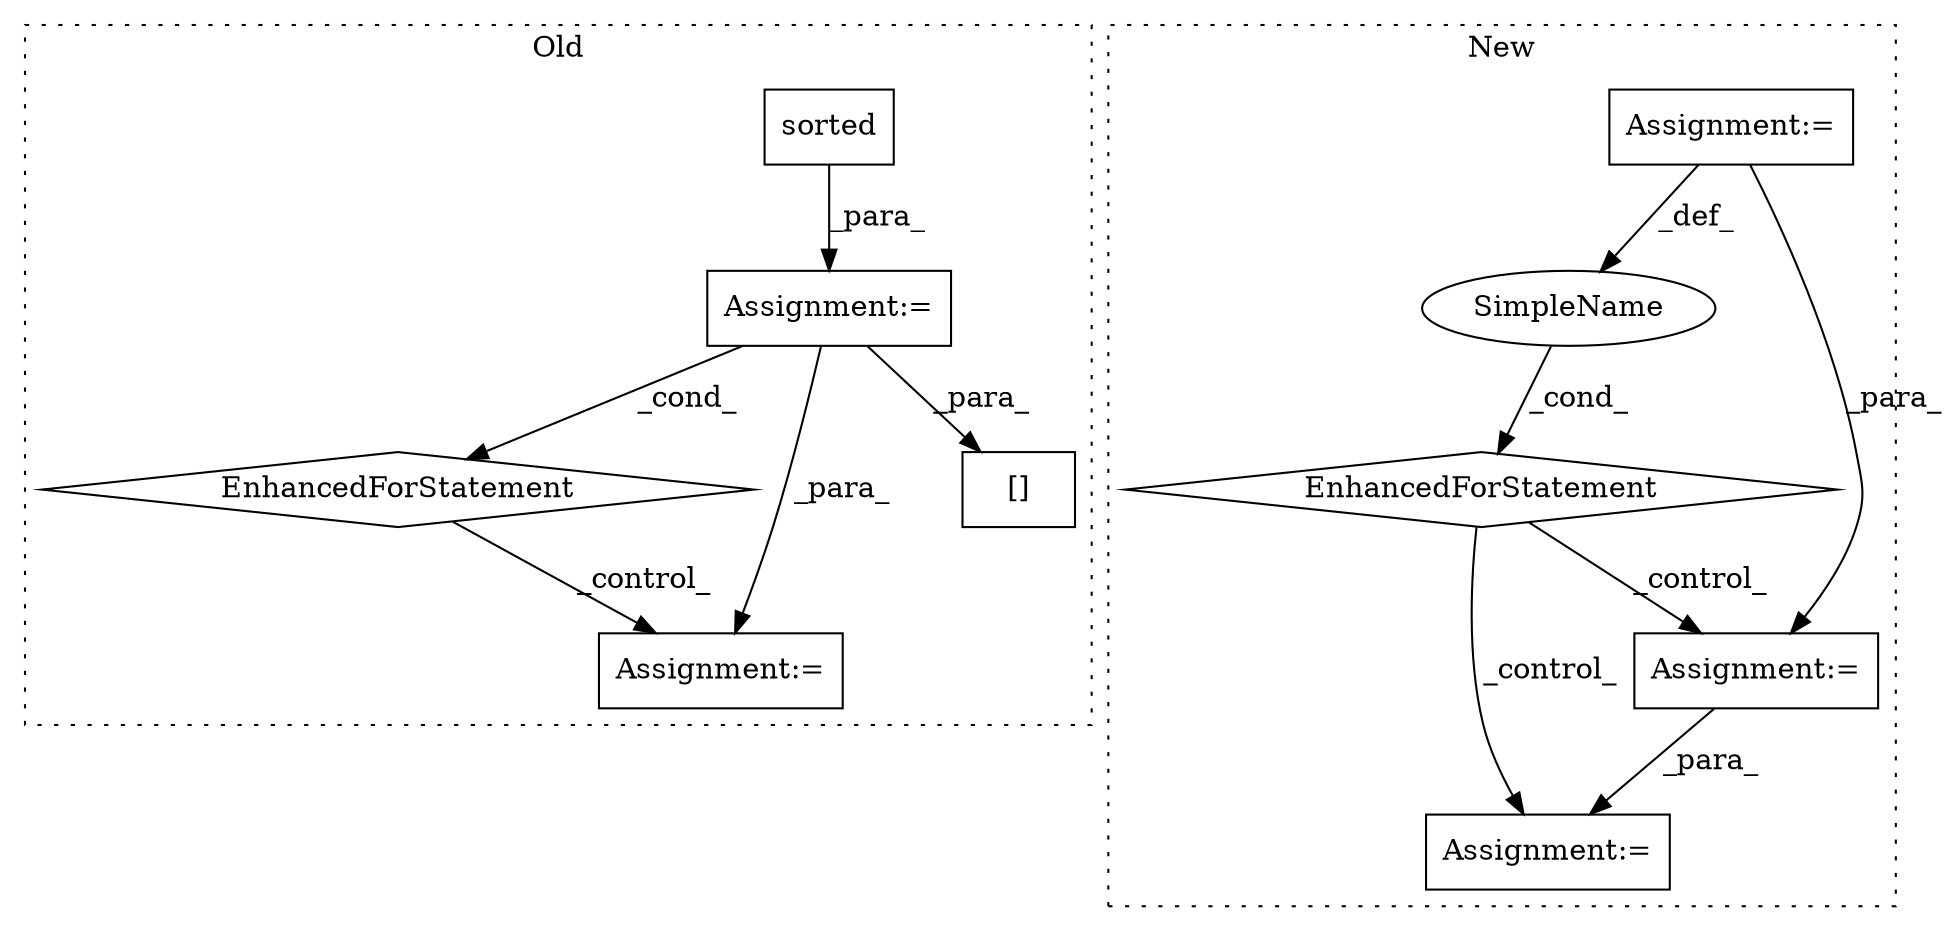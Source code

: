 digraph G {
subgraph cluster0 {
1 [label="sorted" a="32" s="20346,20557" l="22,1" shape="box"];
4 [label="Assignment:=" a="7" s="20267,20558" l="61,2" shape="box"];
7 [label="EnhancedForStatement" a="70" s="20267,20558" l="61,2" shape="diamond"];
9 [label="Assignment:=" a="7" s="20686" l="2" shape="box"];
10 [label="[]" a="2" s="20631,20645" l="11,1" shape="box"];
label = "Old";
style="dotted";
}
subgraph cluster1 {
2 [label="EnhancedForStatement" a="70" s="21483,21571" l="61,2" shape="diamond"];
3 [label="Assignment:=" a="7" s="21194" l="16" shape="box"];
5 [label="Assignment:=" a="7" s="21691" l="2" shape="box"];
6 [label="SimpleName" a="42" s="21551" l="3" shape="ellipse"];
8 [label="Assignment:=" a="7" s="21592" l="1" shape="box"];
label = "New";
style="dotted";
}
1 -> 4 [label="_para_"];
2 -> 5 [label="_control_"];
2 -> 8 [label="_control_"];
3 -> 8 [label="_para_"];
3 -> 6 [label="_def_"];
4 -> 10 [label="_para_"];
4 -> 9 [label="_para_"];
4 -> 7 [label="_cond_"];
6 -> 2 [label="_cond_"];
7 -> 9 [label="_control_"];
8 -> 5 [label="_para_"];
}